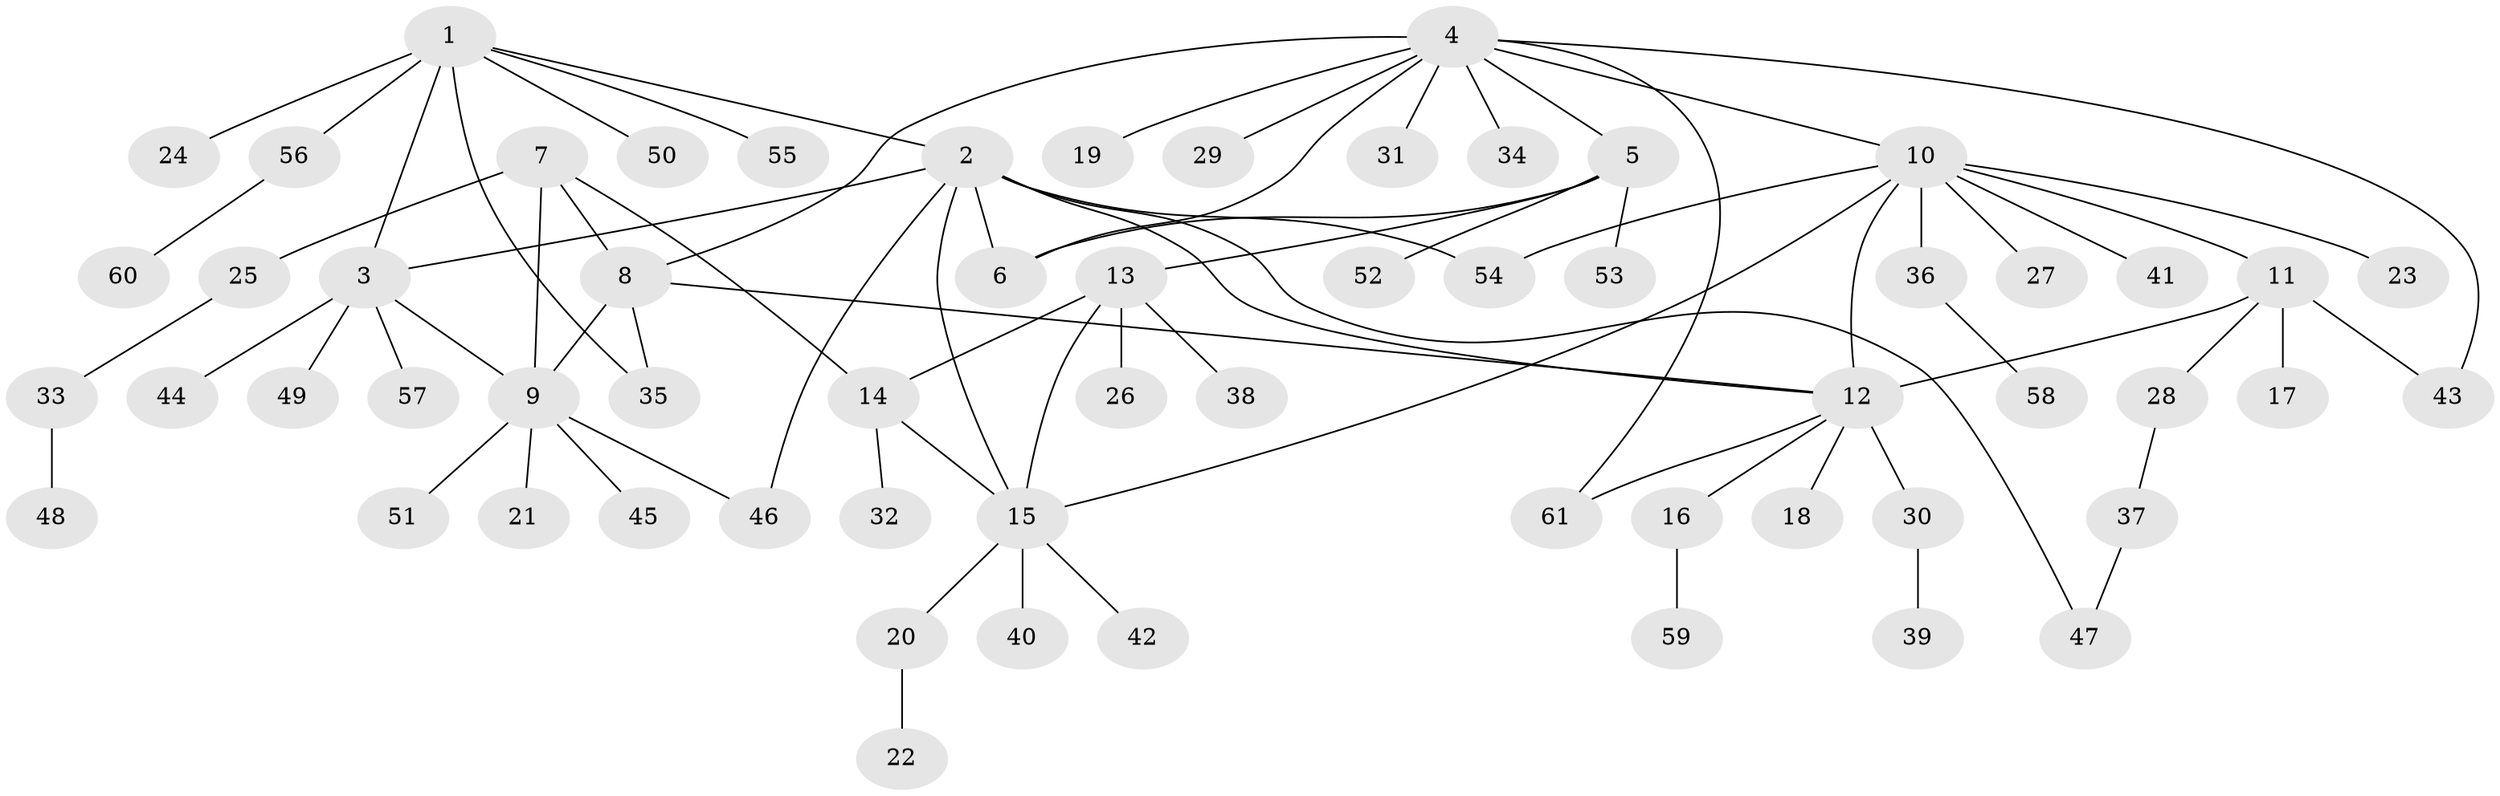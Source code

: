 // Generated by graph-tools (version 1.1) at 2025/11/02/27/25 16:11:32]
// undirected, 61 vertices, 77 edges
graph export_dot {
graph [start="1"]
  node [color=gray90,style=filled];
  1;
  2;
  3;
  4;
  5;
  6;
  7;
  8;
  9;
  10;
  11;
  12;
  13;
  14;
  15;
  16;
  17;
  18;
  19;
  20;
  21;
  22;
  23;
  24;
  25;
  26;
  27;
  28;
  29;
  30;
  31;
  32;
  33;
  34;
  35;
  36;
  37;
  38;
  39;
  40;
  41;
  42;
  43;
  44;
  45;
  46;
  47;
  48;
  49;
  50;
  51;
  52;
  53;
  54;
  55;
  56;
  57;
  58;
  59;
  60;
  61;
  1 -- 2;
  1 -- 3;
  1 -- 24;
  1 -- 35;
  1 -- 50;
  1 -- 55;
  1 -- 56;
  2 -- 3;
  2 -- 6;
  2 -- 12;
  2 -- 15;
  2 -- 46;
  2 -- 47;
  2 -- 54;
  3 -- 9;
  3 -- 44;
  3 -- 49;
  3 -- 57;
  4 -- 5;
  4 -- 6;
  4 -- 8;
  4 -- 10;
  4 -- 19;
  4 -- 29;
  4 -- 31;
  4 -- 34;
  4 -- 43;
  4 -- 61;
  5 -- 6;
  5 -- 13;
  5 -- 52;
  5 -- 53;
  7 -- 8;
  7 -- 9;
  7 -- 14;
  7 -- 25;
  8 -- 9;
  8 -- 12;
  8 -- 35;
  9 -- 21;
  9 -- 45;
  9 -- 46;
  9 -- 51;
  10 -- 11;
  10 -- 12;
  10 -- 15;
  10 -- 23;
  10 -- 27;
  10 -- 36;
  10 -- 41;
  10 -- 54;
  11 -- 12;
  11 -- 17;
  11 -- 28;
  11 -- 43;
  12 -- 16;
  12 -- 18;
  12 -- 30;
  12 -- 61;
  13 -- 14;
  13 -- 15;
  13 -- 26;
  13 -- 38;
  14 -- 15;
  14 -- 32;
  15 -- 20;
  15 -- 40;
  15 -- 42;
  16 -- 59;
  20 -- 22;
  25 -- 33;
  28 -- 37;
  30 -- 39;
  33 -- 48;
  36 -- 58;
  37 -- 47;
  56 -- 60;
}
